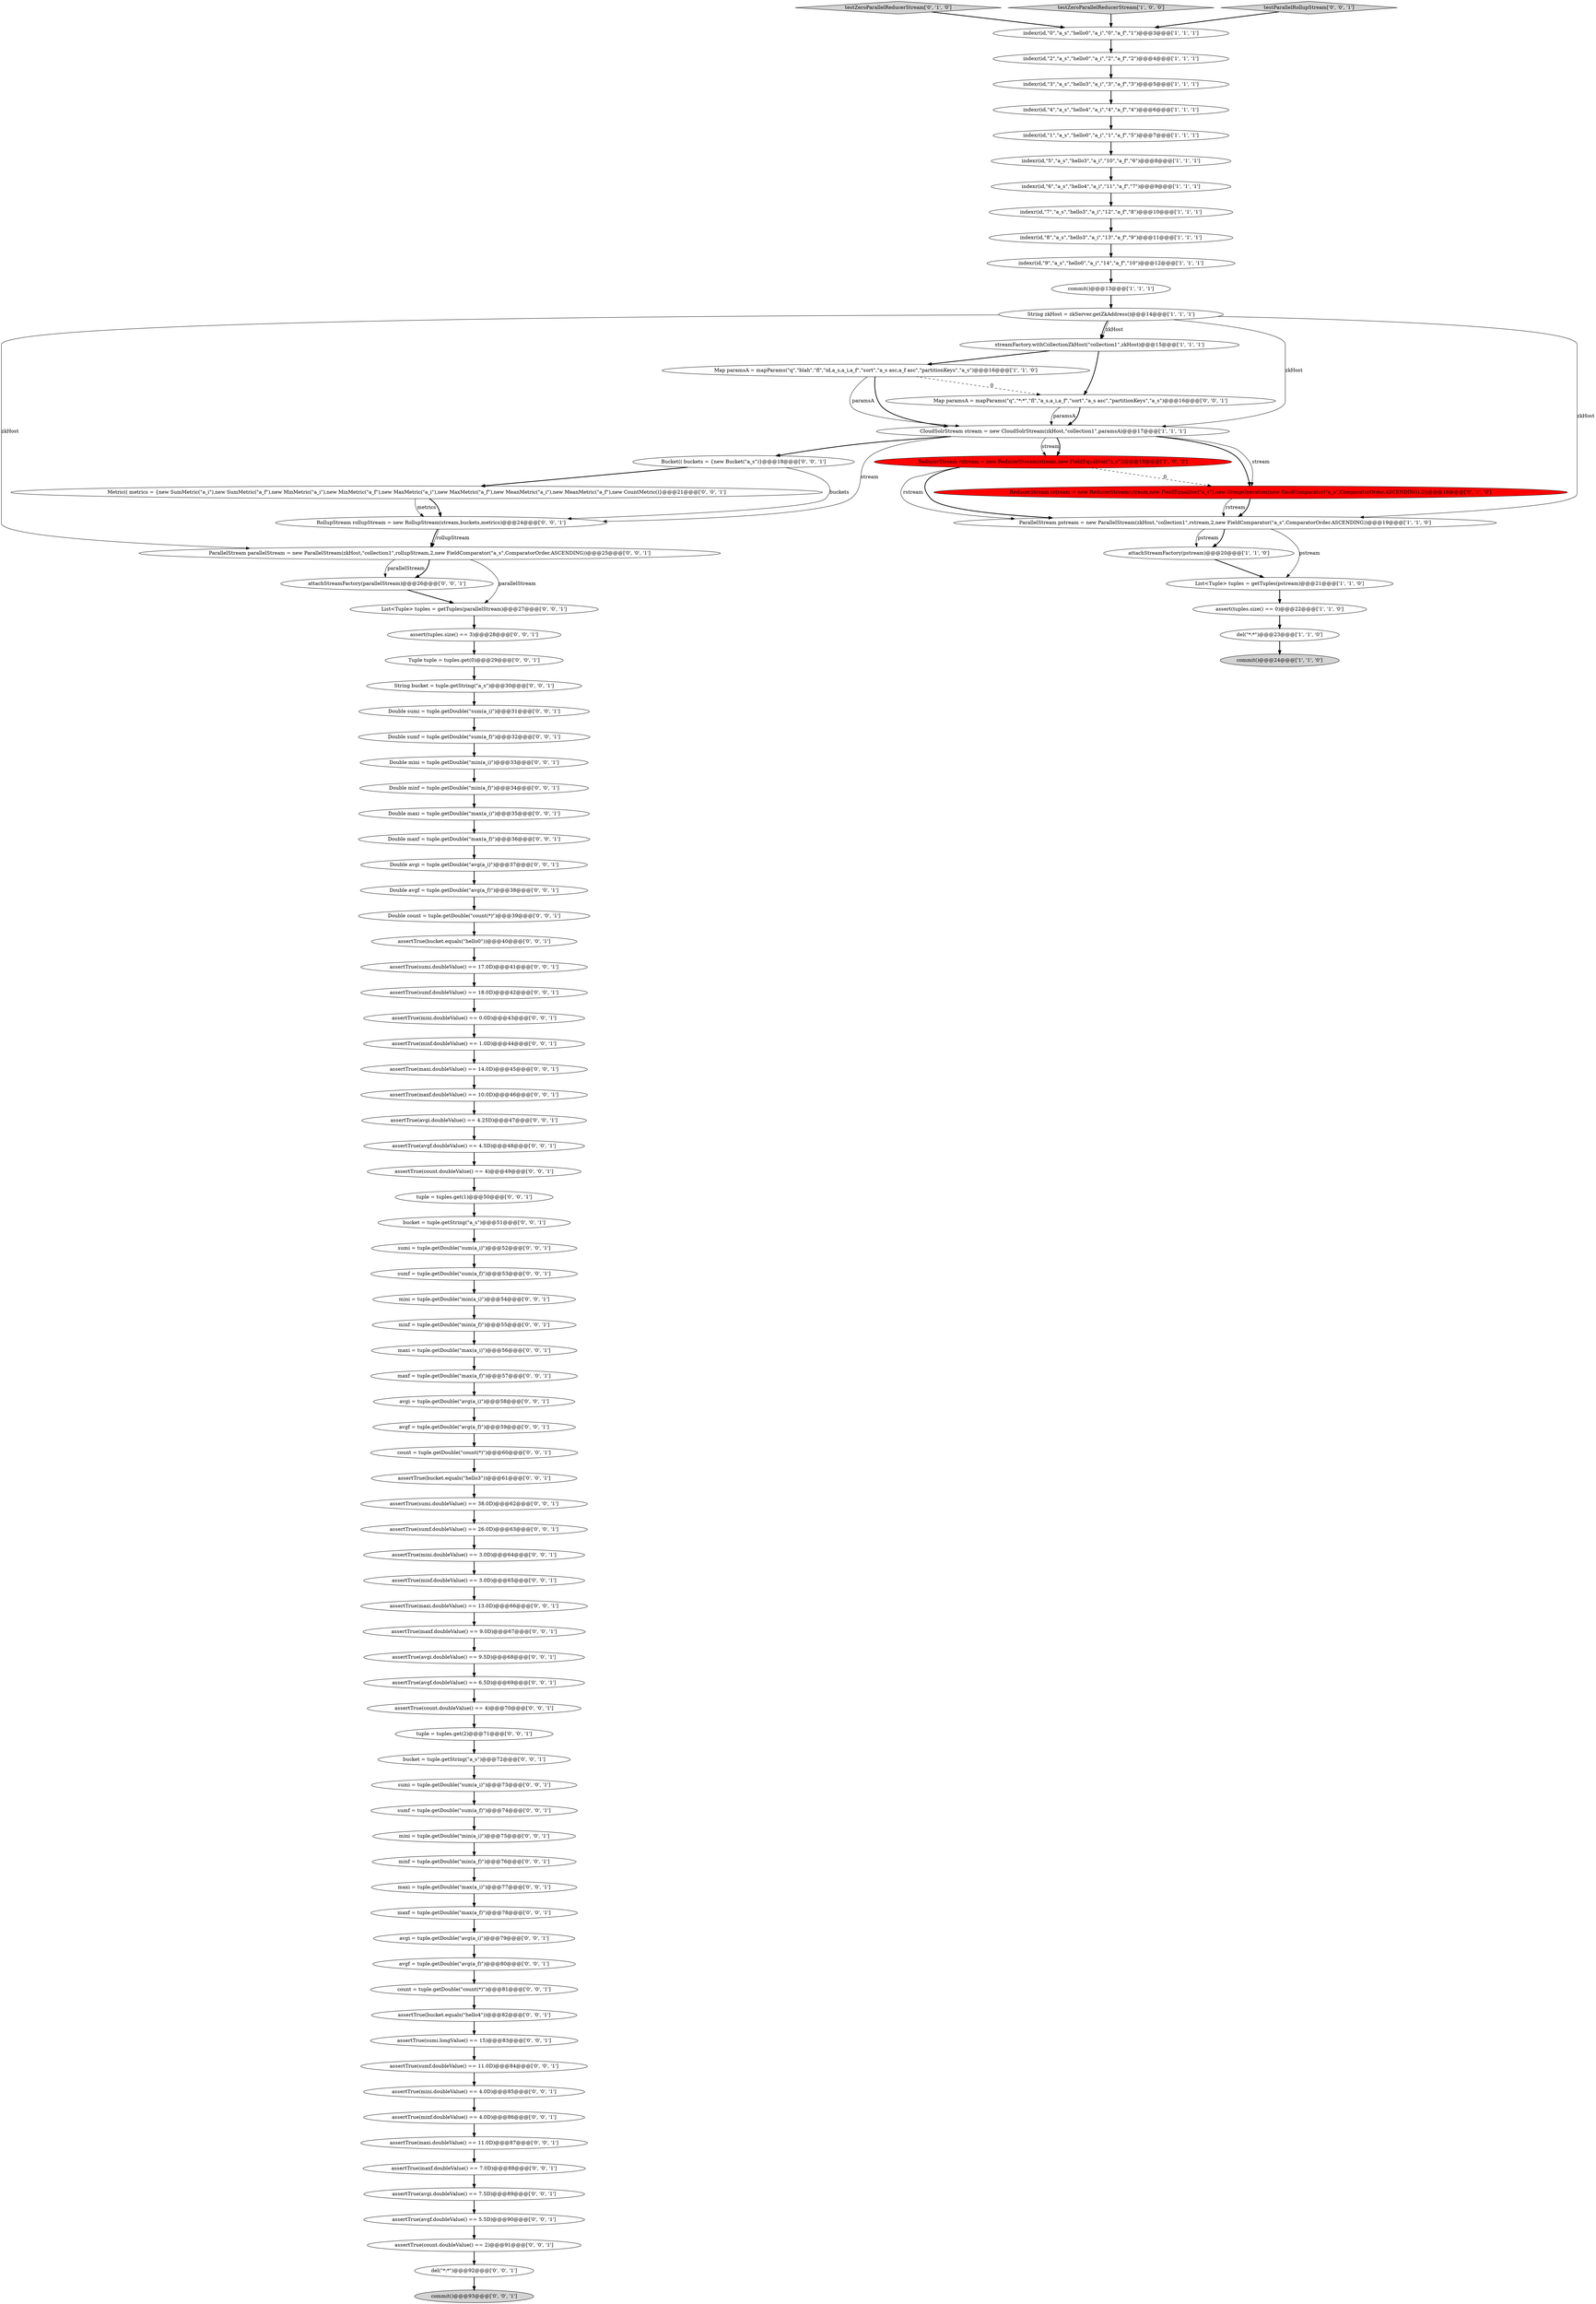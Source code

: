 digraph {
63 [style = filled, label = "assertTrue(bucket.equals(\"hello3\"))@@@61@@@['0', '0', '1']", fillcolor = white, shape = ellipse image = "AAA0AAABBB3BBB"];
39 [style = filled, label = "count = tuple.getDouble(\"count(*)\")@@@60@@@['0', '0', '1']", fillcolor = white, shape = ellipse image = "AAA0AAABBB3BBB"];
38 [style = filled, label = "Double maxi = tuple.getDouble(\"max(a_i)\")@@@35@@@['0', '0', '1']", fillcolor = white, shape = ellipse image = "AAA0AAABBB3BBB"];
20 [style = filled, label = "assert(tuples.size() == 0)@@@22@@@['1', '1', '0']", fillcolor = white, shape = ellipse image = "AAA0AAABBB1BBB"];
10 [style = filled, label = "indexr(id,\"2\",\"a_s\",\"hello0\",\"a_i\",\"2\",\"a_f\",\"2\")@@@4@@@['1', '1', '1']", fillcolor = white, shape = ellipse image = "AAA0AAABBB1BBB"];
46 [style = filled, label = "assertTrue(minf.doubleValue() == 1.0D)@@@44@@@['0', '0', '1']", fillcolor = white, shape = ellipse image = "AAA0AAABBB3BBB"];
58 [style = filled, label = "assertTrue(sumf.doubleValue() == 18.0D)@@@42@@@['0', '0', '1']", fillcolor = white, shape = ellipse image = "AAA0AAABBB3BBB"];
5 [style = filled, label = "List<Tuple> tuples = getTuples(pstream)@@@21@@@['1', '1', '0']", fillcolor = white, shape = ellipse image = "AAA0AAABBB1BBB"];
18 [style = filled, label = "indexr(id,\"3\",\"a_s\",\"hello3\",\"a_i\",\"3\",\"a_f\",\"3\")@@@5@@@['1', '1', '1']", fillcolor = white, shape = ellipse image = "AAA0AAABBB1BBB"];
70 [style = filled, label = "avgi = tuple.getDouble(\"avg(a_i)\")@@@79@@@['0', '0', '1']", fillcolor = white, shape = ellipse image = "AAA0AAABBB3BBB"];
11 [style = filled, label = "indexr(id,\"8\",\"a_s\",\"hello3\",\"a_i\",\"13\",\"a_f\",\"9\")@@@11@@@['1', '1', '1']", fillcolor = white, shape = ellipse image = "AAA0AAABBB1BBB"];
50 [style = filled, label = "minf = tuple.getDouble(\"min(a_f)\")@@@55@@@['0', '0', '1']", fillcolor = white, shape = ellipse image = "AAA0AAABBB3BBB"];
77 [style = filled, label = "avgf = tuple.getDouble(\"avg(a_f)\")@@@59@@@['0', '0', '1']", fillcolor = white, shape = ellipse image = "AAA0AAABBB3BBB"];
45 [style = filled, label = "assertTrue(count.doubleValue() == 4)@@@70@@@['0', '0', '1']", fillcolor = white, shape = ellipse image = "AAA0AAABBB3BBB"];
7 [style = filled, label = "indexr(id,\"7\",\"a_s\",\"hello3\",\"a_i\",\"12\",\"a_f\",\"8\")@@@10@@@['1', '1', '1']", fillcolor = white, shape = ellipse image = "AAA0AAABBB1BBB"];
16 [style = filled, label = "indexr(id,\"0\",\"a_s\",\"hello0\",\"a_i\",\"0\",\"a_f\",\"1\")@@@3@@@['1', '1', '1']", fillcolor = white, shape = ellipse image = "AAA0AAABBB1BBB"];
76 [style = filled, label = "Double mini = tuple.getDouble(\"min(a_i)\")@@@33@@@['0', '0', '1']", fillcolor = white, shape = ellipse image = "AAA0AAABBB3BBB"];
0 [style = filled, label = "indexr(id,\"4\",\"a_s\",\"hello4\",\"a_i\",\"4\",\"a_f\",\"4\")@@@6@@@['1', '1', '1']", fillcolor = white, shape = ellipse image = "AAA0AAABBB1BBB"];
83 [style = filled, label = "assertTrue(count.doubleValue() == 2)@@@91@@@['0', '0', '1']", fillcolor = white, shape = ellipse image = "AAA0AAABBB3BBB"];
67 [style = filled, label = "String bucket = tuple.getString(\"a_s\")@@@30@@@['0', '0', '1']", fillcolor = white, shape = ellipse image = "AAA0AAABBB3BBB"];
78 [style = filled, label = "assertTrue(avgi.doubleValue() == 7.5D)@@@89@@@['0', '0', '1']", fillcolor = white, shape = ellipse image = "AAA0AAABBB3BBB"];
24 [style = filled, label = "ReducerStream rstream = new ReducerStream(stream,new FieldEqualitor(\"a_s\"),new GroupOperation(new FieldComparator(\"a_s\",ComparatorOrder.ASCENDING),2))@@@18@@@['0', '1', '0']", fillcolor = red, shape = ellipse image = "AAA1AAABBB2BBB"];
12 [style = filled, label = "commit()@@@13@@@['1', '1', '1']", fillcolor = white, shape = ellipse image = "AAA0AAABBB1BBB"];
14 [style = filled, label = "streamFactory.withCollectionZkHost(\"collection1\",zkHost)@@@15@@@['1', '1', '1']", fillcolor = white, shape = ellipse image = "AAA0AAABBB1BBB"];
30 [style = filled, label = "assertTrue(maxf.doubleValue() == 10.0D)@@@46@@@['0', '0', '1']", fillcolor = white, shape = ellipse image = "AAA0AAABBB3BBB"];
87 [style = filled, label = "Metric(( metrics = {new SumMetric(\"a_i\"),new SumMetric(\"a_f\"),new MinMetric(\"a_i\"),new MinMetric(\"a_f\"),new MaxMetric(\"a_i\"),new MaxMetric(\"a_f\"),new MeanMetric(\"a_i\"),new MeanMetric(\"a_f\"),new CountMetric()}@@@21@@@['0', '0', '1']", fillcolor = white, shape = ellipse image = "AAA0AAABBB3BBB"];
69 [style = filled, label = "Double maxf = tuple.getDouble(\"max(a_f)\")@@@36@@@['0', '0', '1']", fillcolor = white, shape = ellipse image = "AAA0AAABBB3BBB"];
23 [style = filled, label = "testZeroParallelReducerStream['0', '1', '0']", fillcolor = lightgray, shape = diamond image = "AAA0AAABBB2BBB"];
3 [style = filled, label = "indexr(id,\"6\",\"a_s\",\"hello4\",\"a_i\",\"11\",\"a_f\",\"7\")@@@9@@@['1', '1', '1']", fillcolor = white, shape = ellipse image = "AAA0AAABBB1BBB"];
59 [style = filled, label = "assertTrue(maxf.doubleValue() == 9.0D)@@@67@@@['0', '0', '1']", fillcolor = white, shape = ellipse image = "AAA0AAABBB3BBB"];
68 [style = filled, label = "ParallelStream parallelStream = new ParallelStream(zkHost,\"collection1\",rollupStream,2,new FieldComparator(\"a_s\",ComparatorOrder.ASCENDING))@@@25@@@['0', '0', '1']", fillcolor = white, shape = ellipse image = "AAA0AAABBB3BBB"];
43 [style = filled, label = "assertTrue(maxi.doubleValue() == 11.0D)@@@87@@@['0', '0', '1']", fillcolor = white, shape = ellipse image = "AAA0AAABBB3BBB"];
55 [style = filled, label = "assertTrue(avgf.doubleValue() == 6.5D)@@@69@@@['0', '0', '1']", fillcolor = white, shape = ellipse image = "AAA0AAABBB3BBB"];
29 [style = filled, label = "maxi = tuple.getDouble(\"max(a_i)\")@@@77@@@['0', '0', '1']", fillcolor = white, shape = ellipse image = "AAA0AAABBB3BBB"];
51 [style = filled, label = "del(\"*:*\")@@@92@@@['0', '0', '1']", fillcolor = white, shape = ellipse image = "AAA0AAABBB3BBB"];
98 [style = filled, label = "List<Tuple> tuples = getTuples(parallelStream)@@@27@@@['0', '0', '1']", fillcolor = white, shape = ellipse image = "AAA0AAABBB3BBB"];
88 [style = filled, label = "assertTrue(maxi.doubleValue() == 14.0D)@@@45@@@['0', '0', '1']", fillcolor = white, shape = ellipse image = "AAA0AAABBB3BBB"];
9 [style = filled, label = "ParallelStream pstream = new ParallelStream(zkHost,\"collection1\",rstream,2,new FieldComparator(\"a_s\",ComparatorOrder.ASCENDING))@@@19@@@['1', '1', '0']", fillcolor = white, shape = ellipse image = "AAA0AAABBB1BBB"];
19 [style = filled, label = "CloudSolrStream stream = new CloudSolrStream(zkHost,\"collection1\",paramsA)@@@17@@@['1', '1', '1']", fillcolor = white, shape = ellipse image = "AAA0AAABBB1BBB"];
15 [style = filled, label = "ReducerStream rstream = new ReducerStream(stream,new FieldEqualitor(\"a_s\"))@@@18@@@['1', '0', '0']", fillcolor = red, shape = ellipse image = "AAA1AAABBB1BBB"];
75 [style = filled, label = "Double sumi = tuple.getDouble(\"sum(a_i)\")@@@31@@@['0', '0', '1']", fillcolor = white, shape = ellipse image = "AAA0AAABBB3BBB"];
36 [style = filled, label = "Double minf = tuple.getDouble(\"min(a_f)\")@@@34@@@['0', '0', '1']", fillcolor = white, shape = ellipse image = "AAA0AAABBB3BBB"];
60 [style = filled, label = "assertTrue(bucket.equals(\"hello0\"))@@@40@@@['0', '0', '1']", fillcolor = white, shape = ellipse image = "AAA0AAABBB3BBB"];
13 [style = filled, label = "indexr(id,\"9\",\"a_s\",\"hello0\",\"a_i\",\"14\",\"a_f\",\"10\")@@@12@@@['1', '1', '1']", fillcolor = white, shape = ellipse image = "AAA0AAABBB1BBB"];
82 [style = filled, label = "assertTrue(count.doubleValue() == 4)@@@49@@@['0', '0', '1']", fillcolor = white, shape = ellipse image = "AAA0AAABBB3BBB"];
94 [style = filled, label = "Map paramsA = mapParams(\"q\",\"*:*\",\"fl\",\"a_s,a_i,a_f\",\"sort\",\"a_s asc\",\"partitionKeys\",\"a_s\")@@@16@@@['0', '0', '1']", fillcolor = white, shape = ellipse image = "AAA0AAABBB3BBB"];
37 [style = filled, label = "minf = tuple.getDouble(\"min(a_f)\")@@@76@@@['0', '0', '1']", fillcolor = white, shape = ellipse image = "AAA0AAABBB3BBB"];
97 [style = filled, label = "mini = tuple.getDouble(\"min(a_i)\")@@@75@@@['0', '0', '1']", fillcolor = white, shape = ellipse image = "AAA0AAABBB3BBB"];
27 [style = filled, label = "tuple = tuples.get(1)@@@50@@@['0', '0', '1']", fillcolor = white, shape = ellipse image = "AAA0AAABBB3BBB"];
4 [style = filled, label = "indexr(id,\"5\",\"a_s\",\"hello3\",\"a_i\",\"10\",\"a_f\",\"6\")@@@8@@@['1', '1', '1']", fillcolor = white, shape = ellipse image = "AAA0AAABBB1BBB"];
64 [style = filled, label = "assertTrue(maxi.doubleValue() == 13.0D)@@@66@@@['0', '0', '1']", fillcolor = white, shape = ellipse image = "AAA0AAABBB3BBB"];
81 [style = filled, label = "assertTrue(sumi.doubleValue() == 17.0D)@@@41@@@['0', '0', '1']", fillcolor = white, shape = ellipse image = "AAA0AAABBB3BBB"];
25 [style = filled, label = "Bucket(( buckets = {new Bucket(\"a_s\")}@@@18@@@['0', '0', '1']", fillcolor = white, shape = ellipse image = "AAA0AAABBB3BBB"];
41 [style = filled, label = "sumf = tuple.getDouble(\"sum(a_f)\")@@@74@@@['0', '0', '1']", fillcolor = white, shape = ellipse image = "AAA0AAABBB3BBB"];
71 [style = filled, label = "mini = tuple.getDouble(\"min(a_i)\")@@@54@@@['0', '0', '1']", fillcolor = white, shape = ellipse image = "AAA0AAABBB3BBB"];
92 [style = filled, label = "assertTrue(minf.doubleValue() == 3.0D)@@@65@@@['0', '0', '1']", fillcolor = white, shape = ellipse image = "AAA0AAABBB3BBB"];
56 [style = filled, label = "attachStreamFactory(parallelStream)@@@26@@@['0', '0', '1']", fillcolor = white, shape = ellipse image = "AAA0AAABBB3BBB"];
89 [style = filled, label = "assertTrue(avgf.doubleValue() == 4.5D)@@@48@@@['0', '0', '1']", fillcolor = white, shape = ellipse image = "AAA0AAABBB3BBB"];
93 [style = filled, label = "assert(tuples.size() == 3)@@@28@@@['0', '0', '1']", fillcolor = white, shape = ellipse image = "AAA0AAABBB3BBB"];
2 [style = filled, label = "testZeroParallelReducerStream['1', '0', '0']", fillcolor = lightgray, shape = diamond image = "AAA0AAABBB1BBB"];
33 [style = filled, label = "avgi = tuple.getDouble(\"avg(a_i)\")@@@58@@@['0', '0', '1']", fillcolor = white, shape = ellipse image = "AAA0AAABBB3BBB"];
53 [style = filled, label = "maxi = tuple.getDouble(\"max(a_i)\")@@@56@@@['0', '0', '1']", fillcolor = white, shape = ellipse image = "AAA0AAABBB3BBB"];
48 [style = filled, label = "Tuple tuple = tuples.get(0)@@@29@@@['0', '0', '1']", fillcolor = white, shape = ellipse image = "AAA0AAABBB3BBB"];
84 [style = filled, label = "bucket = tuple.getString(\"a_s\")@@@51@@@['0', '0', '1']", fillcolor = white, shape = ellipse image = "AAA0AAABBB3BBB"];
66 [style = filled, label = "assertTrue(avgi.doubleValue() == 9.5D)@@@68@@@['0', '0', '1']", fillcolor = white, shape = ellipse image = "AAA0AAABBB3BBB"];
28 [style = filled, label = "sumf = tuple.getDouble(\"sum(a_f)\")@@@53@@@['0', '0', '1']", fillcolor = white, shape = ellipse image = "AAA0AAABBB3BBB"];
40 [style = filled, label = "tuple = tuples.get(2)@@@71@@@['0', '0', '1']", fillcolor = white, shape = ellipse image = "AAA0AAABBB3BBB"];
17 [style = filled, label = "commit()@@@24@@@['1', '1', '0']", fillcolor = lightgray, shape = ellipse image = "AAA0AAABBB1BBB"];
26 [style = filled, label = "RollupStream rollupStream = new RollupStream(stream,buckets,metrics)@@@24@@@['0', '0', '1']", fillcolor = white, shape = ellipse image = "AAA0AAABBB3BBB"];
62 [style = filled, label = "assertTrue(mini.doubleValue() == 4.0D)@@@85@@@['0', '0', '1']", fillcolor = white, shape = ellipse image = "AAA0AAABBB3BBB"];
54 [style = filled, label = "maxf = tuple.getDouble(\"max(a_f)\")@@@78@@@['0', '0', '1']", fillcolor = white, shape = ellipse image = "AAA0AAABBB3BBB"];
79 [style = filled, label = "assertTrue(maxf.doubleValue() == 7.0D)@@@88@@@['0', '0', '1']", fillcolor = white, shape = ellipse image = "AAA0AAABBB3BBB"];
21 [style = filled, label = "attachStreamFactory(pstream)@@@20@@@['1', '1', '0']", fillcolor = white, shape = ellipse image = "AAA0AAABBB1BBB"];
61 [style = filled, label = "sumi = tuple.getDouble(\"sum(a_i)\")@@@73@@@['0', '0', '1']", fillcolor = white, shape = ellipse image = "AAA0AAABBB3BBB"];
95 [style = filled, label = "assertTrue(sumi.doubleValue() == 38.0D)@@@62@@@['0', '0', '1']", fillcolor = white, shape = ellipse image = "AAA0AAABBB3BBB"];
42 [style = filled, label = "count = tuple.getDouble(\"count(*)\")@@@81@@@['0', '0', '1']", fillcolor = white, shape = ellipse image = "AAA0AAABBB3BBB"];
44 [style = filled, label = "testParallelRollupStream['0', '0', '1']", fillcolor = lightgray, shape = diamond image = "AAA0AAABBB3BBB"];
57 [style = filled, label = "assertTrue(avgi.doubleValue() == 4.25D)@@@47@@@['0', '0', '1']", fillcolor = white, shape = ellipse image = "AAA0AAABBB3BBB"];
96 [style = filled, label = "assertTrue(sumi.longValue() == 15)@@@83@@@['0', '0', '1']", fillcolor = white, shape = ellipse image = "AAA0AAABBB3BBB"];
65 [style = filled, label = "Double avgi = tuple.getDouble(\"avg(a_i)\")@@@37@@@['0', '0', '1']", fillcolor = white, shape = ellipse image = "AAA0AAABBB3BBB"];
73 [style = filled, label = "assertTrue(sumf.doubleValue() == 26.0D)@@@63@@@['0', '0', '1']", fillcolor = white, shape = ellipse image = "AAA0AAABBB3BBB"];
80 [style = filled, label = "Double sumf = tuple.getDouble(\"sum(a_f)\")@@@32@@@['0', '0', '1']", fillcolor = white, shape = ellipse image = "AAA0AAABBB3BBB"];
35 [style = filled, label = "avgf = tuple.getDouble(\"avg(a_f)\")@@@80@@@['0', '0', '1']", fillcolor = white, shape = ellipse image = "AAA0AAABBB3BBB"];
22 [style = filled, label = "Map paramsA = mapParams(\"q\",\"blah\",\"fl\",\"id,a_s,a_i,a_f\",\"sort\",\"a_s asc,a_f asc\",\"partitionKeys\",\"a_s\")@@@16@@@['1', '1', '0']", fillcolor = white, shape = ellipse image = "AAA0AAABBB1BBB"];
49 [style = filled, label = "commit()@@@93@@@['0', '0', '1']", fillcolor = lightgray, shape = ellipse image = "AAA0AAABBB3BBB"];
32 [style = filled, label = "assertTrue(sumf.doubleValue() == 11.0D)@@@84@@@['0', '0', '1']", fillcolor = white, shape = ellipse image = "AAA0AAABBB3BBB"];
31 [style = filled, label = "bucket = tuple.getString(\"a_s\")@@@72@@@['0', '0', '1']", fillcolor = white, shape = ellipse image = "AAA0AAABBB3BBB"];
74 [style = filled, label = "maxf = tuple.getDouble(\"max(a_f)\")@@@57@@@['0', '0', '1']", fillcolor = white, shape = ellipse image = "AAA0AAABBB3BBB"];
6 [style = filled, label = "indexr(id,\"1\",\"a_s\",\"hello0\",\"a_i\",\"1\",\"a_f\",\"5\")@@@7@@@['1', '1', '1']", fillcolor = white, shape = ellipse image = "AAA0AAABBB1BBB"];
72 [style = filled, label = "assertTrue(bucket.equals(\"hello4\"))@@@82@@@['0', '0', '1']", fillcolor = white, shape = ellipse image = "AAA0AAABBB3BBB"];
90 [style = filled, label = "sumi = tuple.getDouble(\"sum(a_i)\")@@@52@@@['0', '0', '1']", fillcolor = white, shape = ellipse image = "AAA0AAABBB3BBB"];
1 [style = filled, label = "del(\"*:*\")@@@23@@@['1', '1', '0']", fillcolor = white, shape = ellipse image = "AAA0AAABBB1BBB"];
86 [style = filled, label = "assertTrue(mini.doubleValue() == 0.0D)@@@43@@@['0', '0', '1']", fillcolor = white, shape = ellipse image = "AAA0AAABBB3BBB"];
91 [style = filled, label = "assertTrue(minf.doubleValue() == 4.0D)@@@86@@@['0', '0', '1']", fillcolor = white, shape = ellipse image = "AAA0AAABBB3BBB"];
52 [style = filled, label = "Double count = tuple.getDouble(\"count(*)\")@@@39@@@['0', '0', '1']", fillcolor = white, shape = ellipse image = "AAA0AAABBB3BBB"];
8 [style = filled, label = "String zkHost = zkServer.getZkAddress()@@@14@@@['1', '1', '1']", fillcolor = white, shape = ellipse image = "AAA0AAABBB1BBB"];
47 [style = filled, label = "Double avgf = tuple.getDouble(\"avg(a_f)\")@@@38@@@['0', '0', '1']", fillcolor = white, shape = ellipse image = "AAA0AAABBB3BBB"];
34 [style = filled, label = "assertTrue(avgf.doubleValue() == 5.5D)@@@90@@@['0', '0', '1']", fillcolor = white, shape = ellipse image = "AAA0AAABBB3BBB"];
85 [style = filled, label = "assertTrue(mini.doubleValue() == 3.0D)@@@64@@@['0', '0', '1']", fillcolor = white, shape = ellipse image = "AAA0AAABBB3BBB"];
93->48 [style = bold, label=""];
65->47 [style = bold, label=""];
91->43 [style = bold, label=""];
5->20 [style = bold, label=""];
19->15 [style = solid, label="stream"];
31->61 [style = bold, label=""];
19->26 [style = solid, label="stream"];
59->66 [style = bold, label=""];
14->94 [style = bold, label=""];
19->24 [style = bold, label=""];
8->9 [style = solid, label="zkHost"];
52->60 [style = bold, label=""];
32->62 [style = bold, label=""];
82->27 [style = bold, label=""];
11->13 [style = bold, label=""];
77->39 [style = bold, label=""];
9->21 [style = bold, label=""];
70->35 [style = bold, label=""];
86->46 [style = bold, label=""];
40->31 [style = bold, label=""];
19->15 [style = bold, label=""];
26->68 [style = bold, label=""];
18->0 [style = bold, label=""];
88->30 [style = bold, label=""];
8->19 [style = solid, label="zkHost"];
19->24 [style = solid, label="stream"];
97->37 [style = bold, label=""];
2->16 [style = bold, label=""];
68->56 [style = solid, label="parallelStream"];
4->3 [style = bold, label=""];
7->11 [style = bold, label=""];
60->81 [style = bold, label=""];
14->22 [style = bold, label=""];
37->29 [style = bold, label=""];
98->93 [style = bold, label=""];
87->26 [style = solid, label="metrics"];
42->72 [style = bold, label=""];
94->19 [style = solid, label="paramsA"];
19->25 [style = bold, label=""];
1->17 [style = bold, label=""];
8->14 [style = solid, label="zkHost"];
6->4 [style = bold, label=""];
13->12 [style = bold, label=""];
83->51 [style = bold, label=""];
44->16 [style = bold, label=""];
3->7 [style = bold, label=""];
15->9 [style = bold, label=""];
81->58 [style = bold, label=""];
34->83 [style = bold, label=""];
38->69 [style = bold, label=""];
80->76 [style = bold, label=""];
72->96 [style = bold, label=""];
54->70 [style = bold, label=""];
62->91 [style = bold, label=""];
84->90 [style = bold, label=""];
26->68 [style = solid, label="rollupStream"];
63->95 [style = bold, label=""];
10->18 [style = bold, label=""];
27->84 [style = bold, label=""];
61->41 [style = bold, label=""];
67->75 [style = bold, label=""];
22->19 [style = bold, label=""];
35->42 [style = bold, label=""];
9->5 [style = solid, label="pstream"];
15->24 [style = dashed, label="0"];
8->14 [style = bold, label=""];
95->73 [style = bold, label=""];
20->1 [style = bold, label=""];
64->59 [style = bold, label=""];
85->92 [style = bold, label=""];
29->54 [style = bold, label=""];
15->9 [style = solid, label="rstream"];
9->21 [style = solid, label="pstream"];
41->97 [style = bold, label=""];
96->32 [style = bold, label=""];
21->5 [style = bold, label=""];
66->55 [style = bold, label=""];
12->8 [style = bold, label=""];
53->74 [style = bold, label=""];
24->9 [style = solid, label="rstream"];
89->82 [style = bold, label=""];
47->52 [style = bold, label=""];
22->94 [style = dashed, label="0"];
78->34 [style = bold, label=""];
24->9 [style = bold, label=""];
45->40 [style = bold, label=""];
46->88 [style = bold, label=""];
39->63 [style = bold, label=""];
69->65 [style = bold, label=""];
75->80 [style = bold, label=""];
8->68 [style = solid, label="zkHost"];
76->36 [style = bold, label=""];
23->16 [style = bold, label=""];
22->19 [style = solid, label="paramsA"];
16->10 [style = bold, label=""];
0->6 [style = bold, label=""];
25->26 [style = solid, label="buckets"];
68->98 [style = solid, label="parallelStream"];
30->57 [style = bold, label=""];
58->86 [style = bold, label=""];
51->49 [style = bold, label=""];
56->98 [style = bold, label=""];
87->26 [style = bold, label=""];
68->56 [style = bold, label=""];
25->87 [style = bold, label=""];
43->79 [style = bold, label=""];
71->50 [style = bold, label=""];
92->64 [style = bold, label=""];
79->78 [style = bold, label=""];
48->67 [style = bold, label=""];
28->71 [style = bold, label=""];
74->33 [style = bold, label=""];
73->85 [style = bold, label=""];
57->89 [style = bold, label=""];
33->77 [style = bold, label=""];
36->38 [style = bold, label=""];
90->28 [style = bold, label=""];
50->53 [style = bold, label=""];
55->45 [style = bold, label=""];
94->19 [style = bold, label=""];
}
